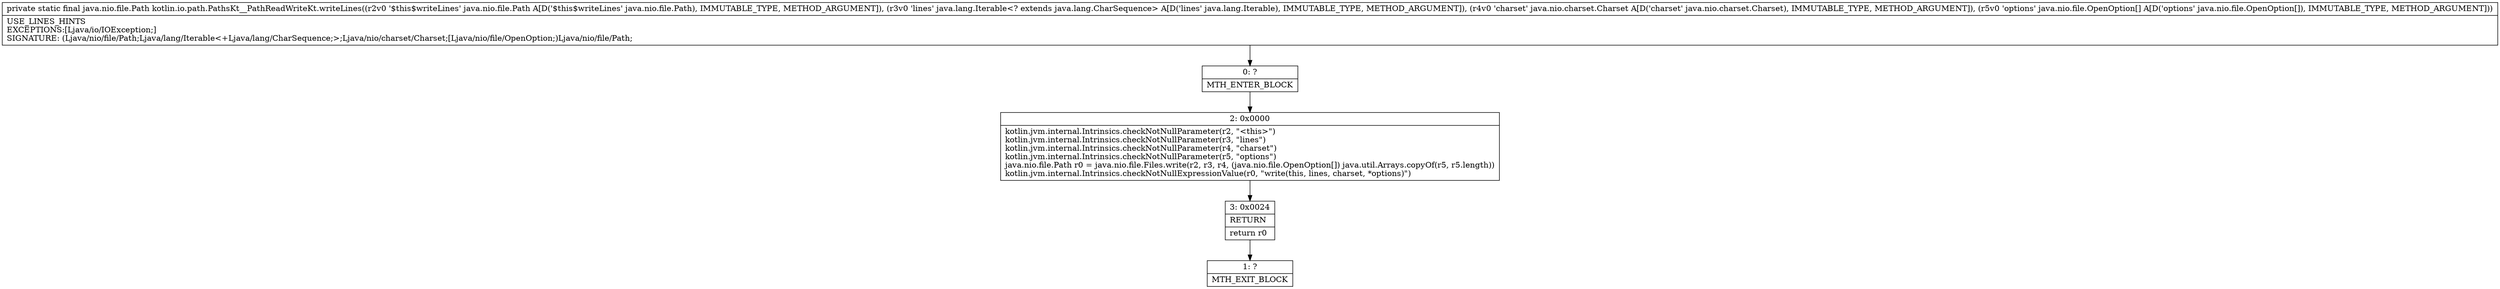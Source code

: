 digraph "CFG forkotlin.io.path.PathsKt__PathReadWriteKt.writeLines(Ljava\/nio\/file\/Path;Ljava\/lang\/Iterable;Ljava\/nio\/charset\/Charset;[Ljava\/nio\/file\/OpenOption;)Ljava\/nio\/file\/Path;" {
Node_0 [shape=record,label="{0\:\ ?|MTH_ENTER_BLOCK\l}"];
Node_2 [shape=record,label="{2\:\ 0x0000|kotlin.jvm.internal.Intrinsics.checkNotNullParameter(r2, \"\<this\>\")\lkotlin.jvm.internal.Intrinsics.checkNotNullParameter(r3, \"lines\")\lkotlin.jvm.internal.Intrinsics.checkNotNullParameter(r4, \"charset\")\lkotlin.jvm.internal.Intrinsics.checkNotNullParameter(r5, \"options\")\ljava.nio.file.Path r0 = java.nio.file.Files.write(r2, r3, r4, (java.nio.file.OpenOption[]) java.util.Arrays.copyOf(r5, r5.length))\lkotlin.jvm.internal.Intrinsics.checkNotNullExpressionValue(r0, \"write(this, lines, charset, *options)\")\l}"];
Node_3 [shape=record,label="{3\:\ 0x0024|RETURN\l|return r0\l}"];
Node_1 [shape=record,label="{1\:\ ?|MTH_EXIT_BLOCK\l}"];
MethodNode[shape=record,label="{private static final java.nio.file.Path kotlin.io.path.PathsKt__PathReadWriteKt.writeLines((r2v0 '$this$writeLines' java.nio.file.Path A[D('$this$writeLines' java.nio.file.Path), IMMUTABLE_TYPE, METHOD_ARGUMENT]), (r3v0 'lines' java.lang.Iterable\<? extends java.lang.CharSequence\> A[D('lines' java.lang.Iterable), IMMUTABLE_TYPE, METHOD_ARGUMENT]), (r4v0 'charset' java.nio.charset.Charset A[D('charset' java.nio.charset.Charset), IMMUTABLE_TYPE, METHOD_ARGUMENT]), (r5v0 'options' java.nio.file.OpenOption[] A[D('options' java.nio.file.OpenOption[]), IMMUTABLE_TYPE, METHOD_ARGUMENT]))  | USE_LINES_HINTS\lEXCEPTIONS:[Ljava\/io\/IOException;]\lSIGNATURE: (Ljava\/nio\/file\/Path;Ljava\/lang\/Iterable\<+Ljava\/lang\/CharSequence;\>;Ljava\/nio\/charset\/Charset;[Ljava\/nio\/file\/OpenOption;)Ljava\/nio\/file\/Path;\l}"];
MethodNode -> Node_0;Node_0 -> Node_2;
Node_2 -> Node_3;
Node_3 -> Node_1;
}

